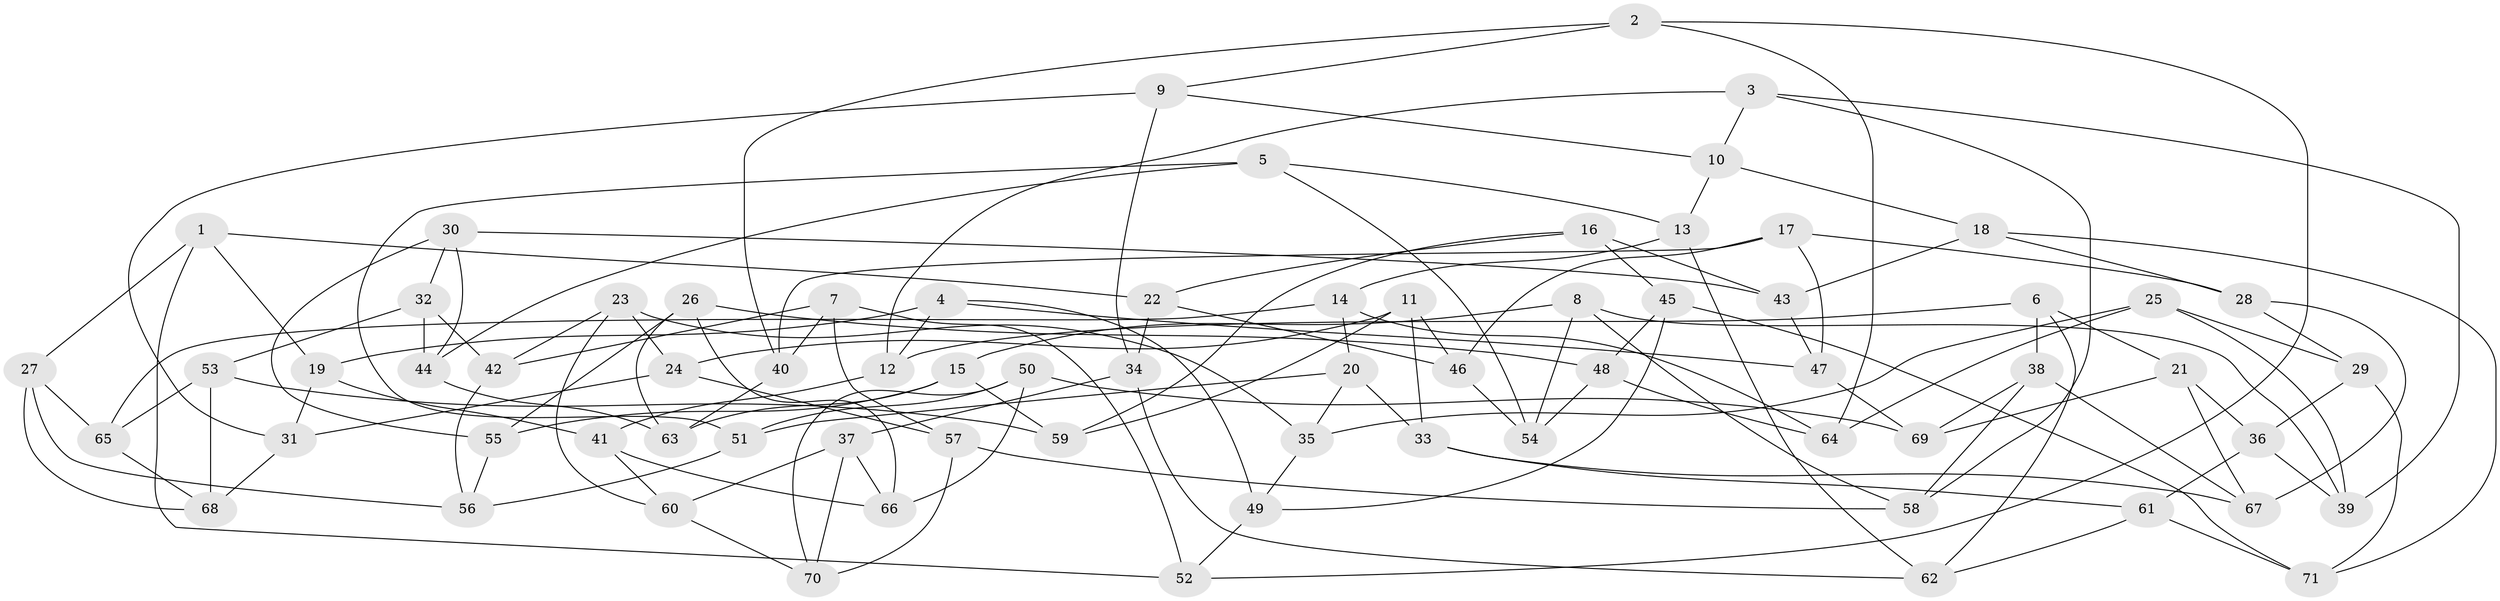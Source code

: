 // Generated by graph-tools (version 1.1) at 2025/50/03/09/25 03:50:49]
// undirected, 71 vertices, 142 edges
graph export_dot {
graph [start="1"]
  node [color=gray90,style=filled];
  1;
  2;
  3;
  4;
  5;
  6;
  7;
  8;
  9;
  10;
  11;
  12;
  13;
  14;
  15;
  16;
  17;
  18;
  19;
  20;
  21;
  22;
  23;
  24;
  25;
  26;
  27;
  28;
  29;
  30;
  31;
  32;
  33;
  34;
  35;
  36;
  37;
  38;
  39;
  40;
  41;
  42;
  43;
  44;
  45;
  46;
  47;
  48;
  49;
  50;
  51;
  52;
  53;
  54;
  55;
  56;
  57;
  58;
  59;
  60;
  61;
  62;
  63;
  64;
  65;
  66;
  67;
  68;
  69;
  70;
  71;
  1 -- 52;
  1 -- 19;
  1 -- 27;
  1 -- 22;
  2 -- 9;
  2 -- 64;
  2 -- 52;
  2 -- 40;
  3 -- 58;
  3 -- 39;
  3 -- 10;
  3 -- 12;
  4 -- 12;
  4 -- 19;
  4 -- 47;
  4 -- 49;
  5 -- 13;
  5 -- 51;
  5 -- 44;
  5 -- 54;
  6 -- 62;
  6 -- 38;
  6 -- 21;
  6 -- 12;
  7 -- 40;
  7 -- 42;
  7 -- 52;
  7 -- 57;
  8 -- 15;
  8 -- 58;
  8 -- 39;
  8 -- 54;
  9 -- 10;
  9 -- 34;
  9 -- 31;
  10 -- 18;
  10 -- 13;
  11 -- 24;
  11 -- 46;
  11 -- 59;
  11 -- 33;
  12 -- 41;
  13 -- 14;
  13 -- 62;
  14 -- 65;
  14 -- 64;
  14 -- 20;
  15 -- 59;
  15 -- 55;
  15 -- 63;
  16 -- 59;
  16 -- 45;
  16 -- 43;
  16 -- 22;
  17 -- 40;
  17 -- 46;
  17 -- 28;
  17 -- 47;
  18 -- 71;
  18 -- 28;
  18 -- 43;
  19 -- 41;
  19 -- 31;
  20 -- 33;
  20 -- 35;
  20 -- 51;
  21 -- 67;
  21 -- 36;
  21 -- 69;
  22 -- 46;
  22 -- 34;
  23 -- 24;
  23 -- 35;
  23 -- 60;
  23 -- 42;
  24 -- 57;
  24 -- 31;
  25 -- 29;
  25 -- 64;
  25 -- 35;
  25 -- 39;
  26 -- 63;
  26 -- 66;
  26 -- 55;
  26 -- 48;
  27 -- 65;
  27 -- 68;
  27 -- 56;
  28 -- 67;
  28 -- 29;
  29 -- 71;
  29 -- 36;
  30 -- 32;
  30 -- 44;
  30 -- 55;
  30 -- 43;
  31 -- 68;
  32 -- 42;
  32 -- 53;
  32 -- 44;
  33 -- 67;
  33 -- 61;
  34 -- 62;
  34 -- 37;
  35 -- 49;
  36 -- 61;
  36 -- 39;
  37 -- 66;
  37 -- 60;
  37 -- 70;
  38 -- 58;
  38 -- 69;
  38 -- 67;
  40 -- 63;
  41 -- 66;
  41 -- 60;
  42 -- 56;
  43 -- 47;
  44 -- 63;
  45 -- 49;
  45 -- 71;
  45 -- 48;
  46 -- 54;
  47 -- 69;
  48 -- 54;
  48 -- 64;
  49 -- 52;
  50 -- 51;
  50 -- 66;
  50 -- 70;
  50 -- 69;
  51 -- 56;
  53 -- 59;
  53 -- 65;
  53 -- 68;
  55 -- 56;
  57 -- 70;
  57 -- 58;
  60 -- 70;
  61 -- 62;
  61 -- 71;
  65 -- 68;
}

